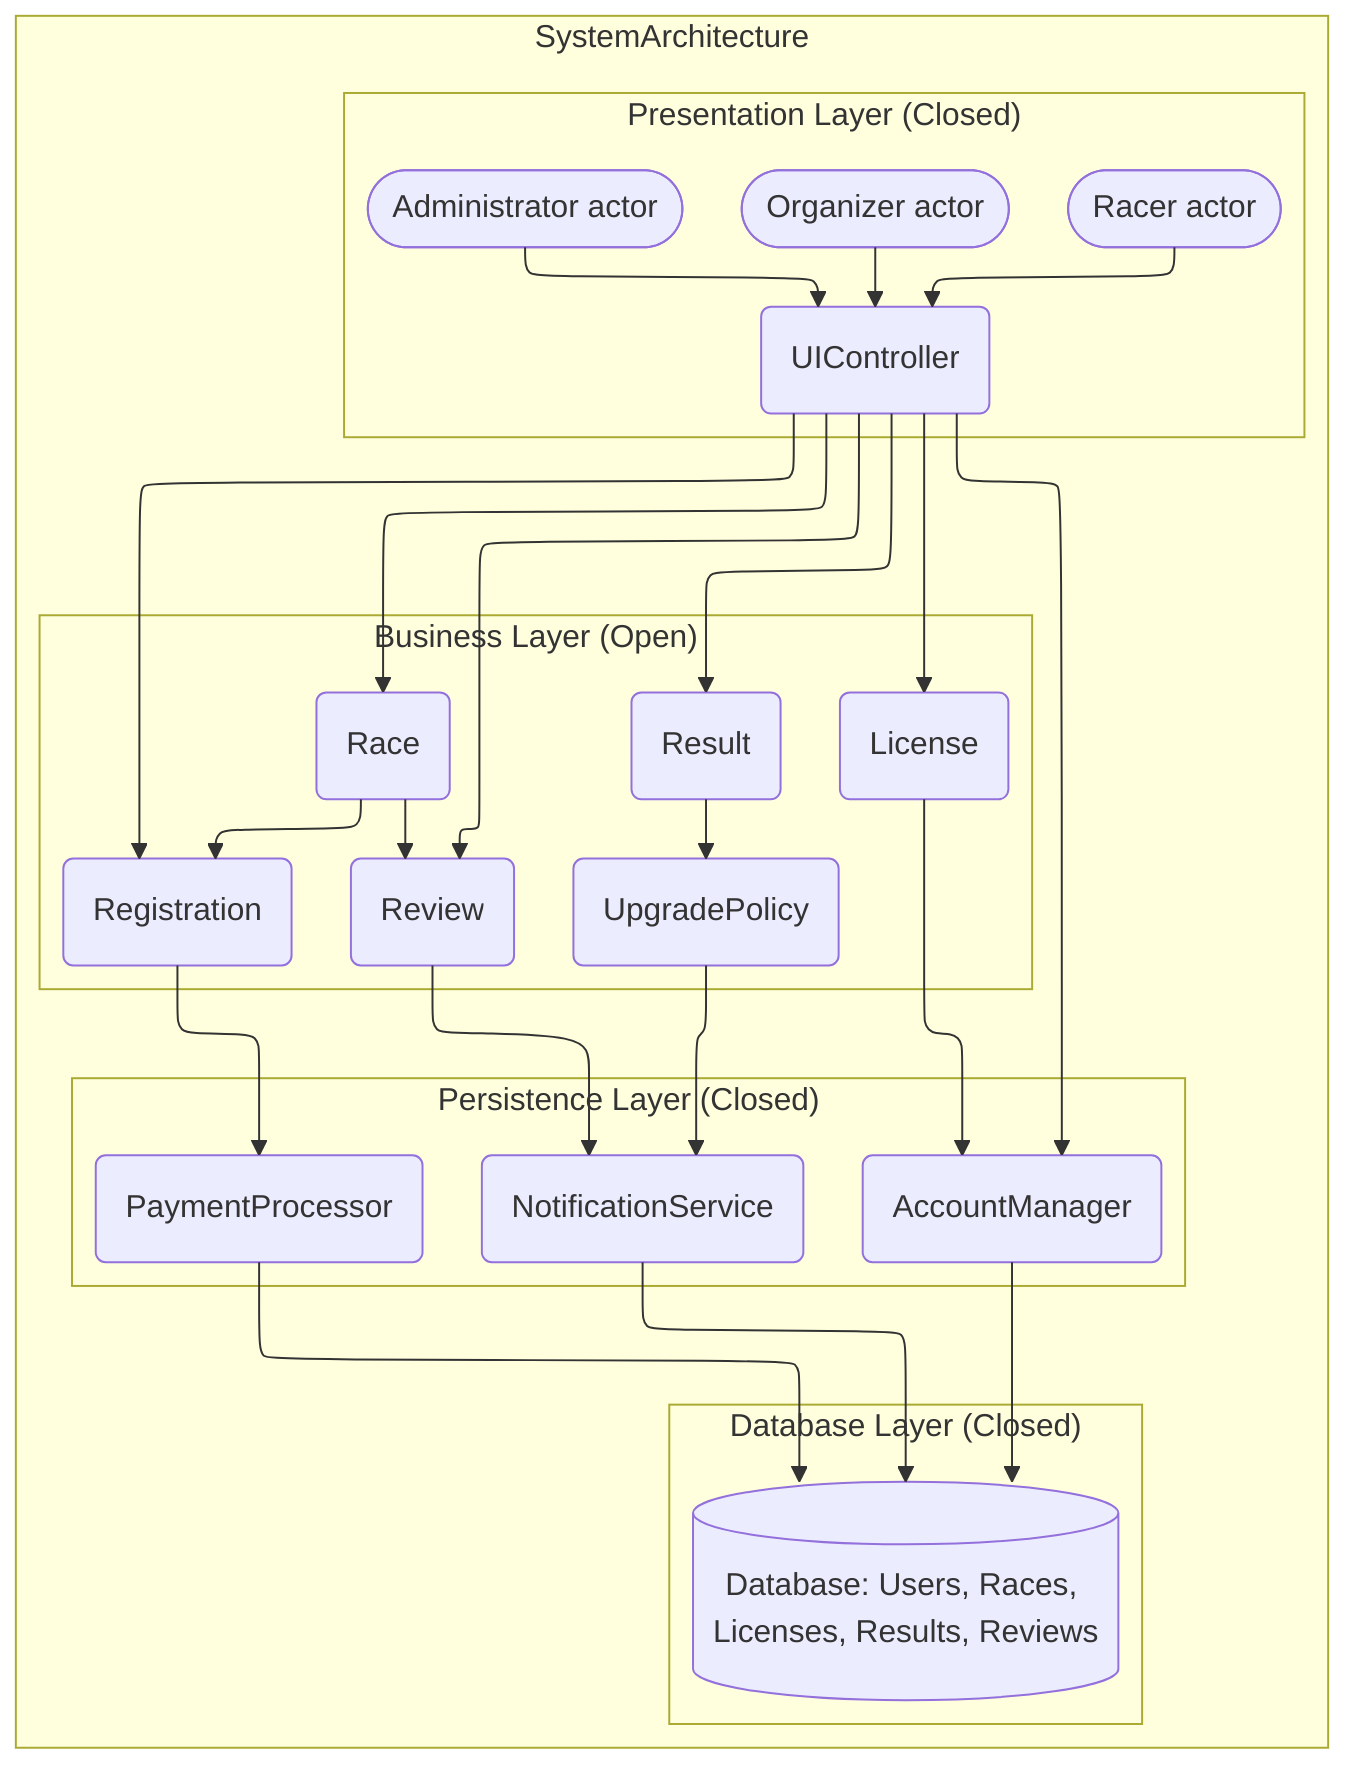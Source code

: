 ---
config:
  layout: elk
---
flowchart TB

 subgraph PresentationLayer["Presentation Layer (Closed)"]
        Racer(["Racer actor"])
        Organizer(["Organizer actor"])
        Admin(["Administrator actor"])
        UIController("UIController")
  end
 subgraph BusinessLayer["Business Layer (Open)"]
        License("License")
        Result("Result")
        UpgradePolicy("UpgradePolicy")
        Review("Review")
        Race("Race")
        Registration("Registration")
          end
 subgraph PersistenceLayer["Persistence Layer (Closed)"]
        AccountManager("AccountManager")
        NotificationService("NotificationService")
        PaymentProcessor("PaymentProcessor")
  end
 subgraph DatabaseLayer["Database Layer (Closed)"]
        Database[("Database: Users, Races, Licenses, Results, Reviews")]
  end
 subgraph SystemArchitecture["SystemArchitecture"]
        PresentationLayer
        BusinessLayer
        PersistenceLayer
        DatabaseLayer
  end
    Racer --> UIController
    Organizer --> UIController
    Admin --> UIController
    UIController --> License & Result & Race & Registration & Review & AccountManager
    Result --> UpgradePolicy --> NotificationService
    License --> AccountManager
    Race --> Registration --> PaymentProcessor
    Race --> Review --> NotificationService
    AccountManager --> Database
    NotificationService --> Database
    PaymentProcessor --> Database